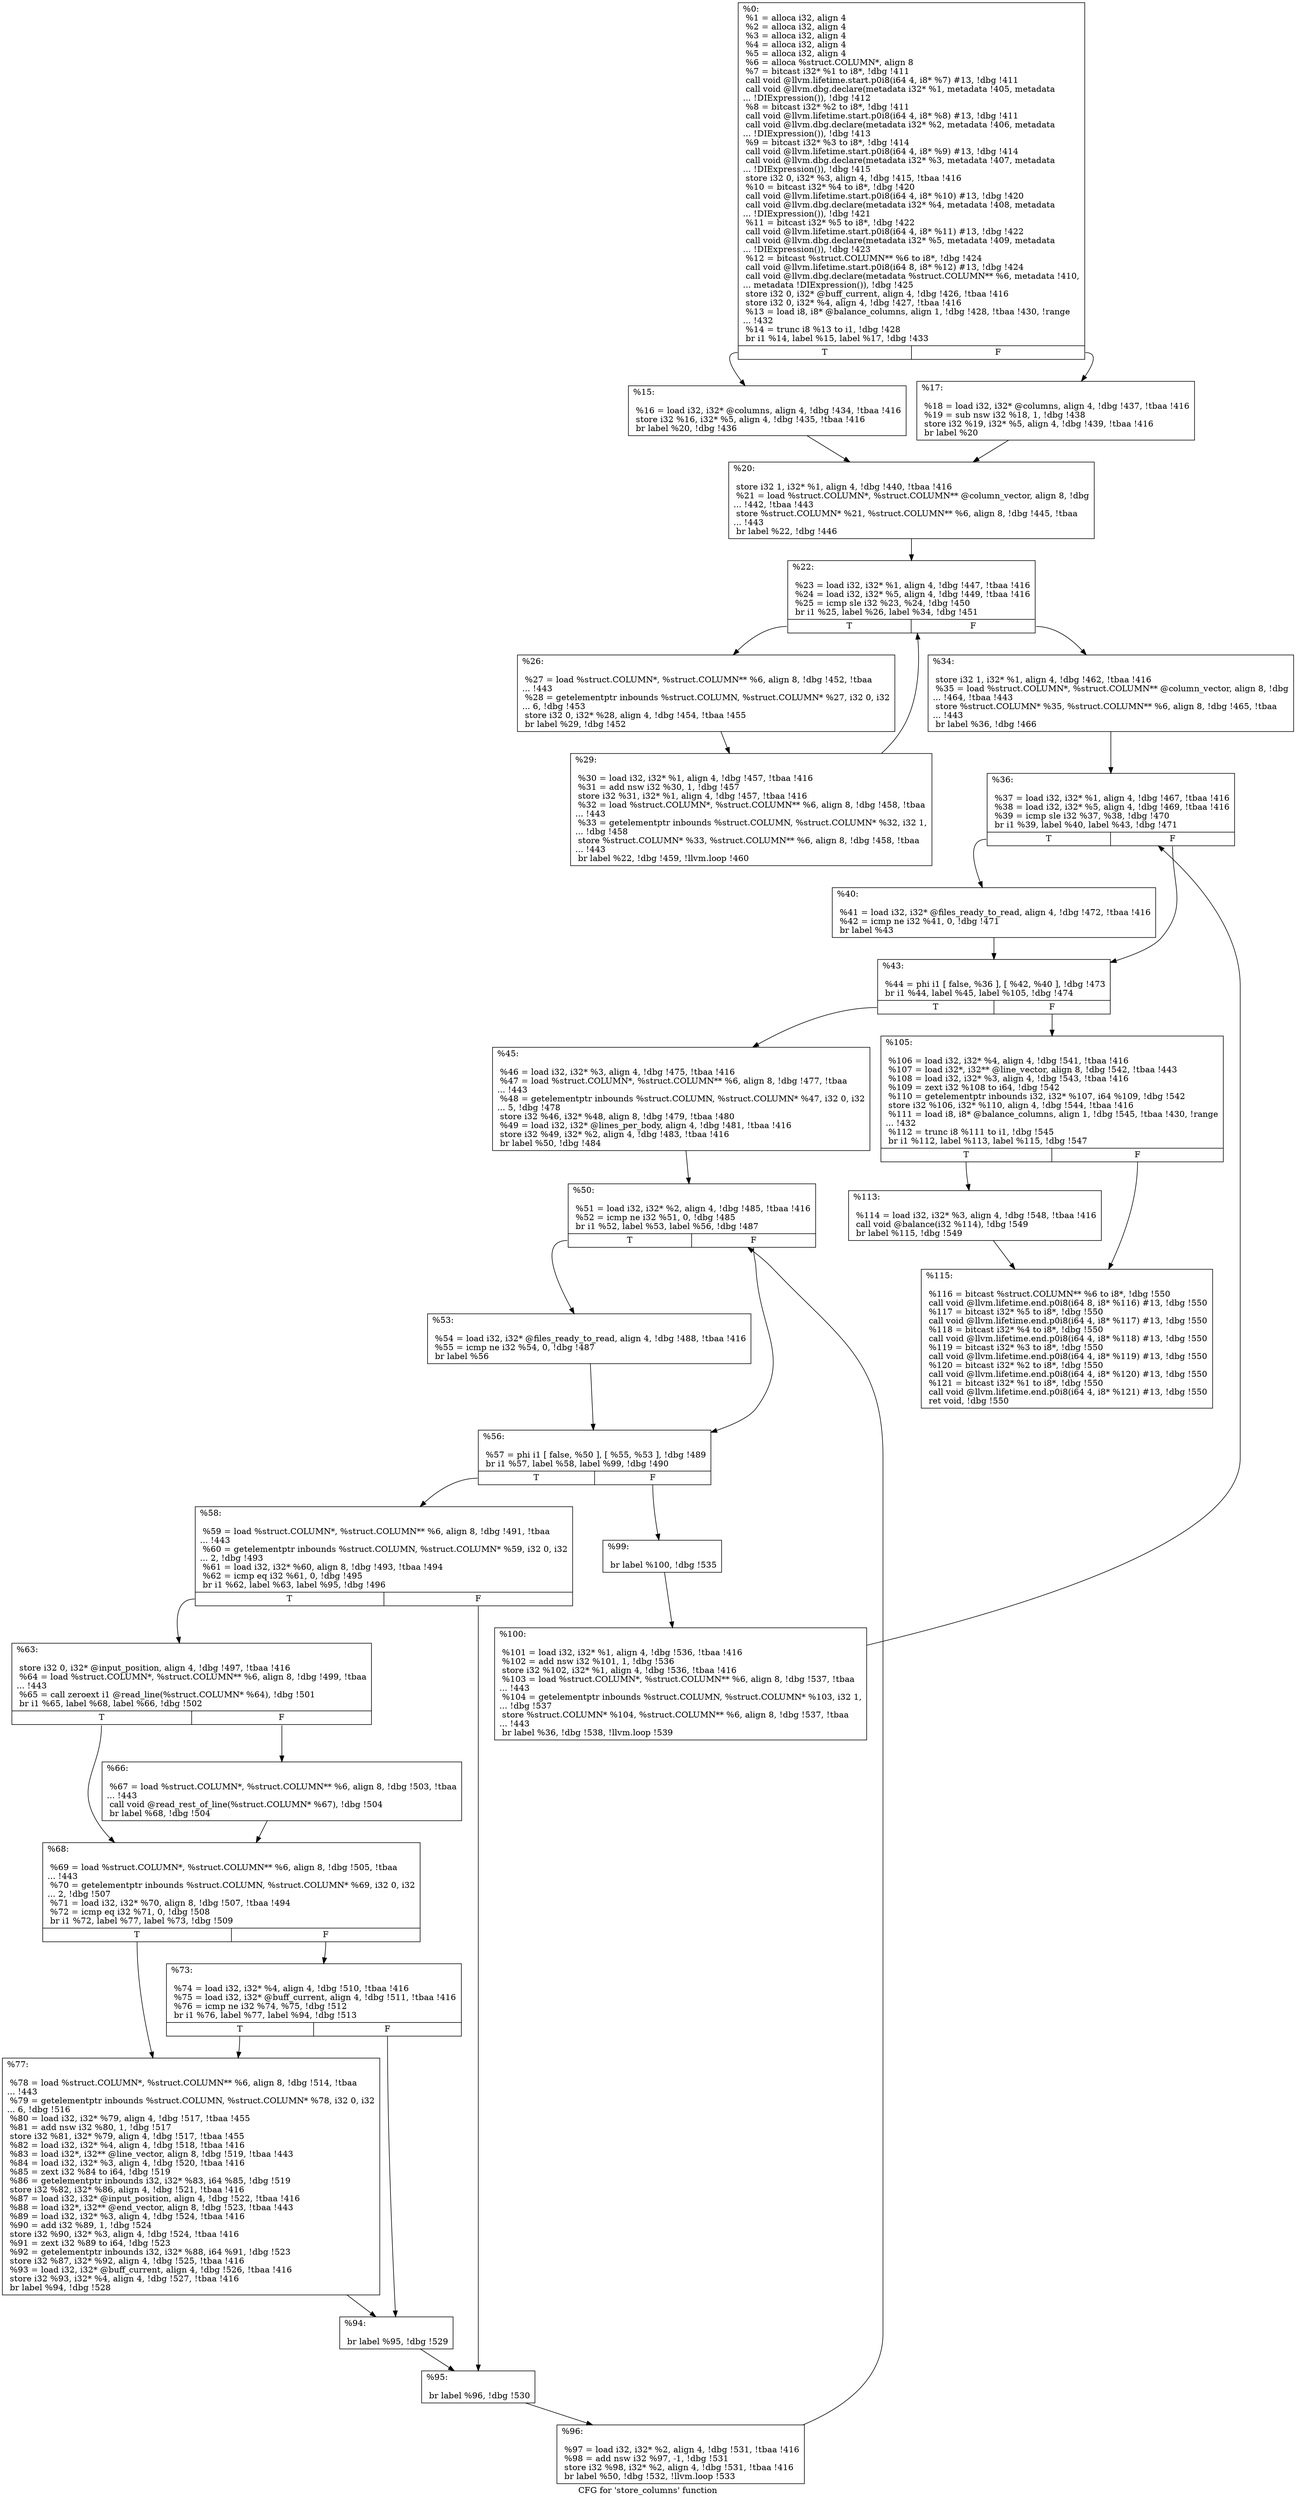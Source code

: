 digraph "CFG for 'store_columns' function" {
	label="CFG for 'store_columns' function";

	Node0x21a65f0 [shape=record,label="{%0:\l  %1 = alloca i32, align 4\l  %2 = alloca i32, align 4\l  %3 = alloca i32, align 4\l  %4 = alloca i32, align 4\l  %5 = alloca i32, align 4\l  %6 = alloca %struct.COLUMN*, align 8\l  %7 = bitcast i32* %1 to i8*, !dbg !411\l  call void @llvm.lifetime.start.p0i8(i64 4, i8* %7) #13, !dbg !411\l  call void @llvm.dbg.declare(metadata i32* %1, metadata !405, metadata\l... !DIExpression()), !dbg !412\l  %8 = bitcast i32* %2 to i8*, !dbg !411\l  call void @llvm.lifetime.start.p0i8(i64 4, i8* %8) #13, !dbg !411\l  call void @llvm.dbg.declare(metadata i32* %2, metadata !406, metadata\l... !DIExpression()), !dbg !413\l  %9 = bitcast i32* %3 to i8*, !dbg !414\l  call void @llvm.lifetime.start.p0i8(i64 4, i8* %9) #13, !dbg !414\l  call void @llvm.dbg.declare(metadata i32* %3, metadata !407, metadata\l... !DIExpression()), !dbg !415\l  store i32 0, i32* %3, align 4, !dbg !415, !tbaa !416\l  %10 = bitcast i32* %4 to i8*, !dbg !420\l  call void @llvm.lifetime.start.p0i8(i64 4, i8* %10) #13, !dbg !420\l  call void @llvm.dbg.declare(metadata i32* %4, metadata !408, metadata\l... !DIExpression()), !dbg !421\l  %11 = bitcast i32* %5 to i8*, !dbg !422\l  call void @llvm.lifetime.start.p0i8(i64 4, i8* %11) #13, !dbg !422\l  call void @llvm.dbg.declare(metadata i32* %5, metadata !409, metadata\l... !DIExpression()), !dbg !423\l  %12 = bitcast %struct.COLUMN** %6 to i8*, !dbg !424\l  call void @llvm.lifetime.start.p0i8(i64 8, i8* %12) #13, !dbg !424\l  call void @llvm.dbg.declare(metadata %struct.COLUMN** %6, metadata !410,\l... metadata !DIExpression()), !dbg !425\l  store i32 0, i32* @buff_current, align 4, !dbg !426, !tbaa !416\l  store i32 0, i32* %4, align 4, !dbg !427, !tbaa !416\l  %13 = load i8, i8* @balance_columns, align 1, !dbg !428, !tbaa !430, !range\l... !432\l  %14 = trunc i8 %13 to i1, !dbg !428\l  br i1 %14, label %15, label %17, !dbg !433\l|{<s0>T|<s1>F}}"];
	Node0x21a65f0:s0 -> Node0x21a8f00;
	Node0x21a65f0:s1 -> Node0x21aa340;
	Node0x21a8f00 [shape=record,label="{%15:\l\l  %16 = load i32, i32* @columns, align 4, !dbg !434, !tbaa !416\l  store i32 %16, i32* %5, align 4, !dbg !435, !tbaa !416\l  br label %20, !dbg !436\l}"];
	Node0x21a8f00 -> Node0x21aa390;
	Node0x21aa340 [shape=record,label="{%17:\l\l  %18 = load i32, i32* @columns, align 4, !dbg !437, !tbaa !416\l  %19 = sub nsw i32 %18, 1, !dbg !438\l  store i32 %19, i32* %5, align 4, !dbg !439, !tbaa !416\l  br label %20\l}"];
	Node0x21aa340 -> Node0x21aa390;
	Node0x21aa390 [shape=record,label="{%20:\l\l  store i32 1, i32* %1, align 4, !dbg !440, !tbaa !416\l  %21 = load %struct.COLUMN*, %struct.COLUMN** @column_vector, align 8, !dbg\l... !442, !tbaa !443\l  store %struct.COLUMN* %21, %struct.COLUMN** %6, align 8, !dbg !445, !tbaa\l... !443\l  br label %22, !dbg !446\l}"];
	Node0x21aa390 -> Node0x21aa3e0;
	Node0x21aa3e0 [shape=record,label="{%22:\l\l  %23 = load i32, i32* %1, align 4, !dbg !447, !tbaa !416\l  %24 = load i32, i32* %5, align 4, !dbg !449, !tbaa !416\l  %25 = icmp sle i32 %23, %24, !dbg !450\l  br i1 %25, label %26, label %34, !dbg !451\l|{<s0>T|<s1>F}}"];
	Node0x21aa3e0:s0 -> Node0x21aa430;
	Node0x21aa3e0:s1 -> Node0x21aa4d0;
	Node0x21aa430 [shape=record,label="{%26:\l\l  %27 = load %struct.COLUMN*, %struct.COLUMN** %6, align 8, !dbg !452, !tbaa\l... !443\l  %28 = getelementptr inbounds %struct.COLUMN, %struct.COLUMN* %27, i32 0, i32\l... 6, !dbg !453\l  store i32 0, i32* %28, align 4, !dbg !454, !tbaa !455\l  br label %29, !dbg !452\l}"];
	Node0x21aa430 -> Node0x21aa480;
	Node0x21aa480 [shape=record,label="{%29:\l\l  %30 = load i32, i32* %1, align 4, !dbg !457, !tbaa !416\l  %31 = add nsw i32 %30, 1, !dbg !457\l  store i32 %31, i32* %1, align 4, !dbg !457, !tbaa !416\l  %32 = load %struct.COLUMN*, %struct.COLUMN** %6, align 8, !dbg !458, !tbaa\l... !443\l  %33 = getelementptr inbounds %struct.COLUMN, %struct.COLUMN* %32, i32 1,\l... !dbg !458\l  store %struct.COLUMN* %33, %struct.COLUMN** %6, align 8, !dbg !458, !tbaa\l... !443\l  br label %22, !dbg !459, !llvm.loop !460\l}"];
	Node0x21aa480 -> Node0x21aa3e0;
	Node0x21aa4d0 [shape=record,label="{%34:\l\l  store i32 1, i32* %1, align 4, !dbg !462, !tbaa !416\l  %35 = load %struct.COLUMN*, %struct.COLUMN** @column_vector, align 8, !dbg\l... !464, !tbaa !443\l  store %struct.COLUMN* %35, %struct.COLUMN** %6, align 8, !dbg !465, !tbaa\l... !443\l  br label %36, !dbg !466\l}"];
	Node0x21aa4d0 -> Node0x21aa520;
	Node0x21aa520 [shape=record,label="{%36:\l\l  %37 = load i32, i32* %1, align 4, !dbg !467, !tbaa !416\l  %38 = load i32, i32* %5, align 4, !dbg !469, !tbaa !416\l  %39 = icmp sle i32 %37, %38, !dbg !470\l  br i1 %39, label %40, label %43, !dbg !471\l|{<s0>T|<s1>F}}"];
	Node0x21aa520:s0 -> Node0x21aa570;
	Node0x21aa520:s1 -> Node0x21aa5c0;
	Node0x21aa570 [shape=record,label="{%40:\l\l  %41 = load i32, i32* @files_ready_to_read, align 4, !dbg !472, !tbaa !416\l  %42 = icmp ne i32 %41, 0, !dbg !471\l  br label %43\l}"];
	Node0x21aa570 -> Node0x21aa5c0;
	Node0x21aa5c0 [shape=record,label="{%43:\l\l  %44 = phi i1 [ false, %36 ], [ %42, %40 ], !dbg !473\l  br i1 %44, label %45, label %105, !dbg !474\l|{<s0>T|<s1>F}}"];
	Node0x21aa5c0:s0 -> Node0x21aa610;
	Node0x21aa5c0:s1 -> Node0x21aaac0;
	Node0x21aa610 [shape=record,label="{%45:\l\l  %46 = load i32, i32* %3, align 4, !dbg !475, !tbaa !416\l  %47 = load %struct.COLUMN*, %struct.COLUMN** %6, align 8, !dbg !477, !tbaa\l... !443\l  %48 = getelementptr inbounds %struct.COLUMN, %struct.COLUMN* %47, i32 0, i32\l... 5, !dbg !478\l  store i32 %46, i32* %48, align 8, !dbg !479, !tbaa !480\l  %49 = load i32, i32* @lines_per_body, align 4, !dbg !481, !tbaa !416\l  store i32 %49, i32* %2, align 4, !dbg !483, !tbaa !416\l  br label %50, !dbg !484\l}"];
	Node0x21aa610 -> Node0x21aa660;
	Node0x21aa660 [shape=record,label="{%50:\l\l  %51 = load i32, i32* %2, align 4, !dbg !485, !tbaa !416\l  %52 = icmp ne i32 %51, 0, !dbg !485\l  br i1 %52, label %53, label %56, !dbg !487\l|{<s0>T|<s1>F}}"];
	Node0x21aa660:s0 -> Node0x21aa6b0;
	Node0x21aa660:s1 -> Node0x21aa700;
	Node0x21aa6b0 [shape=record,label="{%53:\l\l  %54 = load i32, i32* @files_ready_to_read, align 4, !dbg !488, !tbaa !416\l  %55 = icmp ne i32 %54, 0, !dbg !487\l  br label %56\l}"];
	Node0x21aa6b0 -> Node0x21aa700;
	Node0x21aa700 [shape=record,label="{%56:\l\l  %57 = phi i1 [ false, %50 ], [ %55, %53 ], !dbg !489\l  br i1 %57, label %58, label %99, !dbg !490\l|{<s0>T|<s1>F}}"];
	Node0x21aa700:s0 -> Node0x21aa750;
	Node0x21aa700:s1 -> Node0x21aaa20;
	Node0x21aa750 [shape=record,label="{%58:\l\l  %59 = load %struct.COLUMN*, %struct.COLUMN** %6, align 8, !dbg !491, !tbaa\l... !443\l  %60 = getelementptr inbounds %struct.COLUMN, %struct.COLUMN* %59, i32 0, i32\l... 2, !dbg !493\l  %61 = load i32, i32* %60, align 8, !dbg !493, !tbaa !494\l  %62 = icmp eq i32 %61, 0, !dbg !495\l  br i1 %62, label %63, label %95, !dbg !496\l|{<s0>T|<s1>F}}"];
	Node0x21aa750:s0 -> Node0x21aa7a0;
	Node0x21aa750:s1 -> Node0x21aa980;
	Node0x21aa7a0 [shape=record,label="{%63:\l\l  store i32 0, i32* @input_position, align 4, !dbg !497, !tbaa !416\l  %64 = load %struct.COLUMN*, %struct.COLUMN** %6, align 8, !dbg !499, !tbaa\l... !443\l  %65 = call zeroext i1 @read_line(%struct.COLUMN* %64), !dbg !501\l  br i1 %65, label %68, label %66, !dbg !502\l|{<s0>T|<s1>F}}"];
	Node0x21aa7a0:s0 -> Node0x21aa840;
	Node0x21aa7a0:s1 -> Node0x21aa7f0;
	Node0x21aa7f0 [shape=record,label="{%66:\l\l  %67 = load %struct.COLUMN*, %struct.COLUMN** %6, align 8, !dbg !503, !tbaa\l... !443\l  call void @read_rest_of_line(%struct.COLUMN* %67), !dbg !504\l  br label %68, !dbg !504\l}"];
	Node0x21aa7f0 -> Node0x21aa840;
	Node0x21aa840 [shape=record,label="{%68:\l\l  %69 = load %struct.COLUMN*, %struct.COLUMN** %6, align 8, !dbg !505, !tbaa\l... !443\l  %70 = getelementptr inbounds %struct.COLUMN, %struct.COLUMN* %69, i32 0, i32\l... 2, !dbg !507\l  %71 = load i32, i32* %70, align 8, !dbg !507, !tbaa !494\l  %72 = icmp eq i32 %71, 0, !dbg !508\l  br i1 %72, label %77, label %73, !dbg !509\l|{<s0>T|<s1>F}}"];
	Node0x21aa840:s0 -> Node0x21aa8e0;
	Node0x21aa840:s1 -> Node0x21aa890;
	Node0x21aa890 [shape=record,label="{%73:\l\l  %74 = load i32, i32* %4, align 4, !dbg !510, !tbaa !416\l  %75 = load i32, i32* @buff_current, align 4, !dbg !511, !tbaa !416\l  %76 = icmp ne i32 %74, %75, !dbg !512\l  br i1 %76, label %77, label %94, !dbg !513\l|{<s0>T|<s1>F}}"];
	Node0x21aa890:s0 -> Node0x21aa8e0;
	Node0x21aa890:s1 -> Node0x21aa930;
	Node0x21aa8e0 [shape=record,label="{%77:\l\l  %78 = load %struct.COLUMN*, %struct.COLUMN** %6, align 8, !dbg !514, !tbaa\l... !443\l  %79 = getelementptr inbounds %struct.COLUMN, %struct.COLUMN* %78, i32 0, i32\l... 6, !dbg !516\l  %80 = load i32, i32* %79, align 4, !dbg !517, !tbaa !455\l  %81 = add nsw i32 %80, 1, !dbg !517\l  store i32 %81, i32* %79, align 4, !dbg !517, !tbaa !455\l  %82 = load i32, i32* %4, align 4, !dbg !518, !tbaa !416\l  %83 = load i32*, i32** @line_vector, align 8, !dbg !519, !tbaa !443\l  %84 = load i32, i32* %3, align 4, !dbg !520, !tbaa !416\l  %85 = zext i32 %84 to i64, !dbg !519\l  %86 = getelementptr inbounds i32, i32* %83, i64 %85, !dbg !519\l  store i32 %82, i32* %86, align 4, !dbg !521, !tbaa !416\l  %87 = load i32, i32* @input_position, align 4, !dbg !522, !tbaa !416\l  %88 = load i32*, i32** @end_vector, align 8, !dbg !523, !tbaa !443\l  %89 = load i32, i32* %3, align 4, !dbg !524, !tbaa !416\l  %90 = add i32 %89, 1, !dbg !524\l  store i32 %90, i32* %3, align 4, !dbg !524, !tbaa !416\l  %91 = zext i32 %89 to i64, !dbg !523\l  %92 = getelementptr inbounds i32, i32* %88, i64 %91, !dbg !523\l  store i32 %87, i32* %92, align 4, !dbg !525, !tbaa !416\l  %93 = load i32, i32* @buff_current, align 4, !dbg !526, !tbaa !416\l  store i32 %93, i32* %4, align 4, !dbg !527, !tbaa !416\l  br label %94, !dbg !528\l}"];
	Node0x21aa8e0 -> Node0x21aa930;
	Node0x21aa930 [shape=record,label="{%94:\l\l  br label %95, !dbg !529\l}"];
	Node0x21aa930 -> Node0x21aa980;
	Node0x21aa980 [shape=record,label="{%95:\l\l  br label %96, !dbg !530\l}"];
	Node0x21aa980 -> Node0x21aa9d0;
	Node0x21aa9d0 [shape=record,label="{%96:\l\l  %97 = load i32, i32* %2, align 4, !dbg !531, !tbaa !416\l  %98 = add nsw i32 %97, -1, !dbg !531\l  store i32 %98, i32* %2, align 4, !dbg !531, !tbaa !416\l  br label %50, !dbg !532, !llvm.loop !533\l}"];
	Node0x21aa9d0 -> Node0x21aa660;
	Node0x21aaa20 [shape=record,label="{%99:\l\l  br label %100, !dbg !535\l}"];
	Node0x21aaa20 -> Node0x21aaa70;
	Node0x21aaa70 [shape=record,label="{%100:\l\l  %101 = load i32, i32* %1, align 4, !dbg !536, !tbaa !416\l  %102 = add nsw i32 %101, 1, !dbg !536\l  store i32 %102, i32* %1, align 4, !dbg !536, !tbaa !416\l  %103 = load %struct.COLUMN*, %struct.COLUMN** %6, align 8, !dbg !537, !tbaa\l... !443\l  %104 = getelementptr inbounds %struct.COLUMN, %struct.COLUMN* %103, i32 1,\l... !dbg !537\l  store %struct.COLUMN* %104, %struct.COLUMN** %6, align 8, !dbg !537, !tbaa\l... !443\l  br label %36, !dbg !538, !llvm.loop !539\l}"];
	Node0x21aaa70 -> Node0x21aa520;
	Node0x21aaac0 [shape=record,label="{%105:\l\l  %106 = load i32, i32* %4, align 4, !dbg !541, !tbaa !416\l  %107 = load i32*, i32** @line_vector, align 8, !dbg !542, !tbaa !443\l  %108 = load i32, i32* %3, align 4, !dbg !543, !tbaa !416\l  %109 = zext i32 %108 to i64, !dbg !542\l  %110 = getelementptr inbounds i32, i32* %107, i64 %109, !dbg !542\l  store i32 %106, i32* %110, align 4, !dbg !544, !tbaa !416\l  %111 = load i8, i8* @balance_columns, align 1, !dbg !545, !tbaa !430, !range\l... !432\l  %112 = trunc i8 %111 to i1, !dbg !545\l  br i1 %112, label %113, label %115, !dbg !547\l|{<s0>T|<s1>F}}"];
	Node0x21aaac0:s0 -> Node0x21aab10;
	Node0x21aaac0:s1 -> Node0x21aab60;
	Node0x21aab10 [shape=record,label="{%113:\l\l  %114 = load i32, i32* %3, align 4, !dbg !548, !tbaa !416\l  call void @balance(i32 %114), !dbg !549\l  br label %115, !dbg !549\l}"];
	Node0x21aab10 -> Node0x21aab60;
	Node0x21aab60 [shape=record,label="{%115:\l\l  %116 = bitcast %struct.COLUMN** %6 to i8*, !dbg !550\l  call void @llvm.lifetime.end.p0i8(i64 8, i8* %116) #13, !dbg !550\l  %117 = bitcast i32* %5 to i8*, !dbg !550\l  call void @llvm.lifetime.end.p0i8(i64 4, i8* %117) #13, !dbg !550\l  %118 = bitcast i32* %4 to i8*, !dbg !550\l  call void @llvm.lifetime.end.p0i8(i64 4, i8* %118) #13, !dbg !550\l  %119 = bitcast i32* %3 to i8*, !dbg !550\l  call void @llvm.lifetime.end.p0i8(i64 4, i8* %119) #13, !dbg !550\l  %120 = bitcast i32* %2 to i8*, !dbg !550\l  call void @llvm.lifetime.end.p0i8(i64 4, i8* %120) #13, !dbg !550\l  %121 = bitcast i32* %1 to i8*, !dbg !550\l  call void @llvm.lifetime.end.p0i8(i64 4, i8* %121) #13, !dbg !550\l  ret void, !dbg !550\l}"];
}
